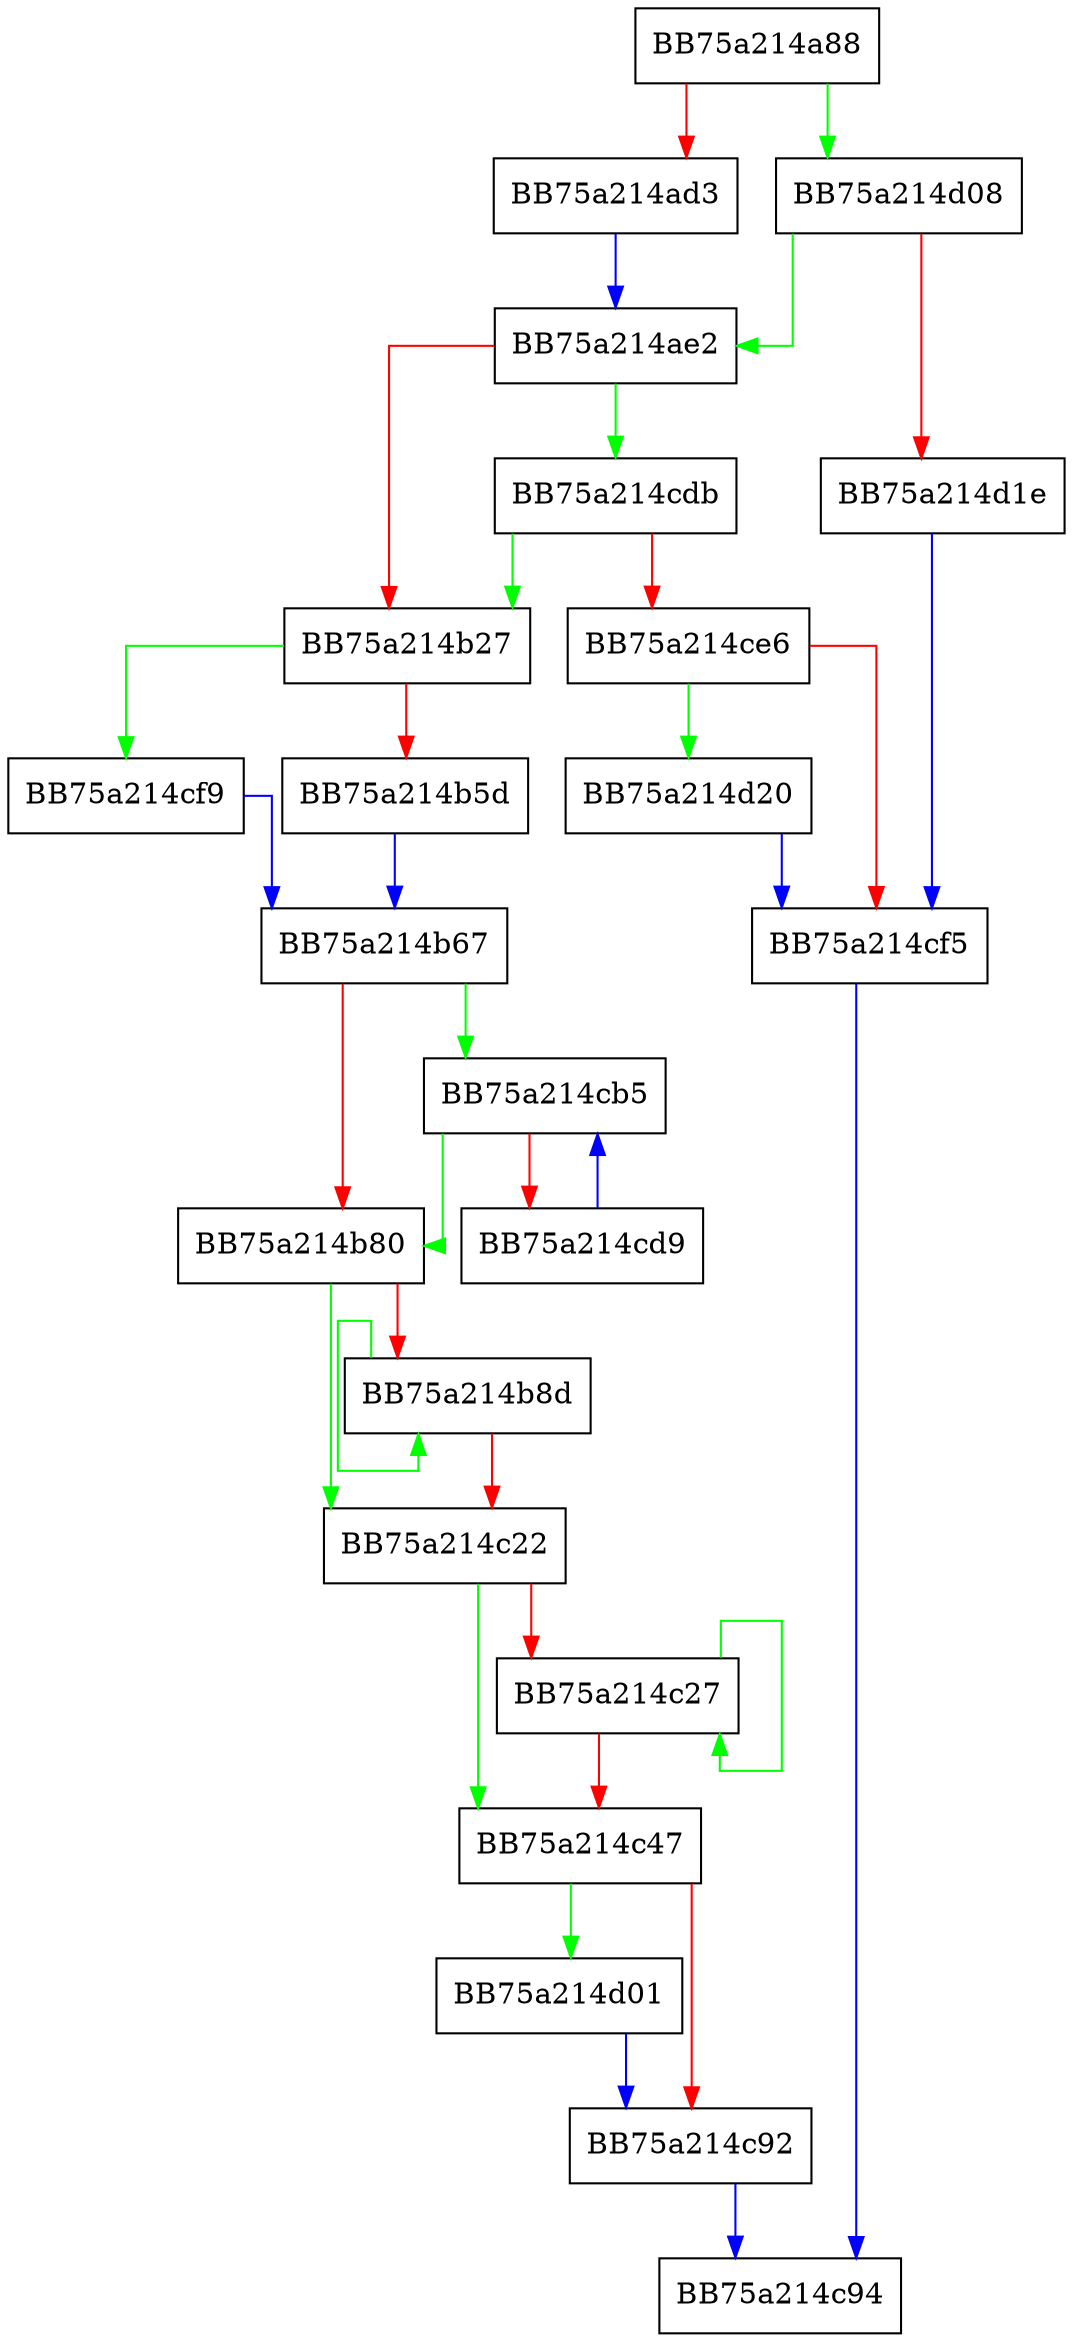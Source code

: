 digraph ComputeSigPropertiesWithNoName {
  node [shape="box"];
  graph [splines=ortho];
  BB75a214a88 -> BB75a214d08 [color="green"];
  BB75a214a88 -> BB75a214ad3 [color="red"];
  BB75a214ad3 -> BB75a214ae2 [color="blue"];
  BB75a214ae2 -> BB75a214cdb [color="green"];
  BB75a214ae2 -> BB75a214b27 [color="red"];
  BB75a214b27 -> BB75a214cf9 [color="green"];
  BB75a214b27 -> BB75a214b5d [color="red"];
  BB75a214b5d -> BB75a214b67 [color="blue"];
  BB75a214b67 -> BB75a214cb5 [color="green"];
  BB75a214b67 -> BB75a214b80 [color="red"];
  BB75a214b80 -> BB75a214c22 [color="green"];
  BB75a214b80 -> BB75a214b8d [color="red"];
  BB75a214b8d -> BB75a214b8d [color="green"];
  BB75a214b8d -> BB75a214c22 [color="red"];
  BB75a214c22 -> BB75a214c47 [color="green"];
  BB75a214c22 -> BB75a214c27 [color="red"];
  BB75a214c27 -> BB75a214c27 [color="green"];
  BB75a214c27 -> BB75a214c47 [color="red"];
  BB75a214c47 -> BB75a214d01 [color="green"];
  BB75a214c47 -> BB75a214c92 [color="red"];
  BB75a214c92 -> BB75a214c94 [color="blue"];
  BB75a214cb5 -> BB75a214b80 [color="green"];
  BB75a214cb5 -> BB75a214cd9 [color="red"];
  BB75a214cd9 -> BB75a214cb5 [color="blue"];
  BB75a214cdb -> BB75a214b27 [color="green"];
  BB75a214cdb -> BB75a214ce6 [color="red"];
  BB75a214ce6 -> BB75a214d20 [color="green"];
  BB75a214ce6 -> BB75a214cf5 [color="red"];
  BB75a214cf5 -> BB75a214c94 [color="blue"];
  BB75a214cf9 -> BB75a214b67 [color="blue"];
  BB75a214d01 -> BB75a214c92 [color="blue"];
  BB75a214d08 -> BB75a214ae2 [color="green"];
  BB75a214d08 -> BB75a214d1e [color="red"];
  BB75a214d1e -> BB75a214cf5 [color="blue"];
  BB75a214d20 -> BB75a214cf5 [color="blue"];
}